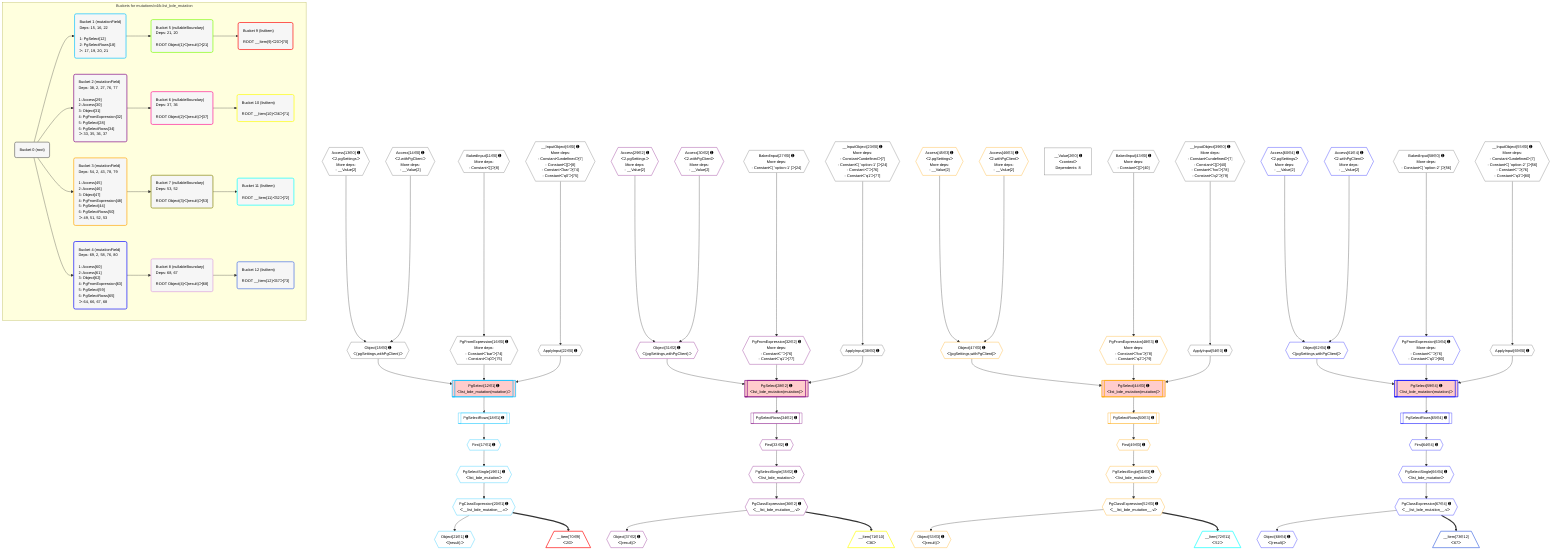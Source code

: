 %%{init: {'themeVariables': { 'fontSize': '12px'}}}%%
graph TD
    classDef path fill:#eee,stroke:#000,color:#000
    classDef plan fill:#fff,stroke-width:1px,color:#000
    classDef itemplan fill:#fff,stroke-width:2px,color:#000
    classDef unbatchedplan fill:#dff,stroke-width:1px,color:#000
    classDef sideeffectplan fill:#fcc,stroke-width:2px,color:#000
    classDef bucket fill:#f6f6f6,color:#000,stroke-width:2px,text-align:left

    subgraph "Buckets for mutations/v4/b.list_bde_mutation"
    Bucket0("Bucket 0 (root)"):::bucket
    Bucket1("Bucket 1 (mutationField)<br />Deps: 15, 16, 22<br /><br />1: PgSelect[12]<br />2: PgSelectRows[18]<br />ᐳ: 17, 19, 20, 21"):::bucket
    Bucket2("Bucket 2 (mutationField)<br />Deps: 38, 2, 27, 76, 77<br /><br />1: Access[29]<br />2: Access[30]<br />3: Object[31]<br />4: PgFromExpression[32]<br />5: PgSelect[28]<br />6: PgSelectRows[34]<br />ᐳ: 33, 35, 36, 37"):::bucket
    Bucket3("Bucket 3 (mutationField)<br />Deps: 54, 2, 43, 78, 79<br /><br />1: Access[45]<br />2: Access[46]<br />3: Object[47]<br />4: PgFromExpression[48]<br />5: PgSelect[44]<br />6: PgSelectRows[50]<br />ᐳ: 49, 51, 52, 53"):::bucket
    Bucket4("Bucket 4 (mutationField)<br />Deps: 69, 2, 58, 76, 80<br /><br />1: Access[60]<br />2: Access[61]<br />3: Object[62]<br />4: PgFromExpression[63]<br />5: PgSelect[59]<br />6: PgSelectRows[65]<br />ᐳ: 64, 66, 67, 68"):::bucket
    Bucket5("Bucket 5 (nullableBoundary)<br />Deps: 21, 20<br /><br />ROOT Object{1}ᐸ{result}ᐳ[21]"):::bucket
    Bucket6("Bucket 6 (nullableBoundary)<br />Deps: 37, 36<br /><br />ROOT Object{2}ᐸ{result}ᐳ[37]"):::bucket
    Bucket7("Bucket 7 (nullableBoundary)<br />Deps: 53, 52<br /><br />ROOT Object{3}ᐸ{result}ᐳ[53]"):::bucket
    Bucket8("Bucket 8 (nullableBoundary)<br />Deps: 68, 67<br /><br />ROOT Object{4}ᐸ{result}ᐳ[68]"):::bucket
    Bucket9("Bucket 9 (listItem)<br /><br />ROOT __Item{9}ᐸ20ᐳ[70]"):::bucket
    Bucket10("Bucket 10 (listItem)<br /><br />ROOT __Item{10}ᐸ36ᐳ[71]"):::bucket
    Bucket11("Bucket 11 (listItem)<br /><br />ROOT __Item{11}ᐸ52ᐳ[72]"):::bucket
    Bucket12("Bucket 12 (listItem)<br /><br />ROOT __Item{12}ᐸ67ᐳ[73]"):::bucket
    end
    Bucket0 --> Bucket1 & Bucket2 & Bucket3 & Bucket4
    Bucket1 --> Bucket5
    Bucket2 --> Bucket6
    Bucket3 --> Bucket7
    Bucket4 --> Bucket8
    Bucket5 --> Bucket9
    Bucket6 --> Bucket10
    Bucket7 --> Bucket11
    Bucket8 --> Bucket12

    %% plan dependencies
    __InputObject6{{"__InputObject[6∈0] ➊<br />More deps:<br />- Constantᐸundefinedᐳ[7]<br />- Constantᐸ[]ᐳ[8]<br />- Constantᐸ'bar'ᐳ[74]<br />- Constantᐸ'q0'ᐳ[75]"}}:::plan
    __InputObject23{{"__InputObject[23∈0] ➊<br />More deps:<br />- Constantᐸundefinedᐳ[7]<br />- Constantᐸ[ 'option-1' ]ᐳ[24]<br />- Constantᐸ''ᐳ[76]<br />- Constantᐸ'q1'ᐳ[77]"}}:::plan
    __InputObject39{{"__InputObject[39∈0] ➊<br />More deps:<br />- Constantᐸundefinedᐳ[7]<br />- Constantᐸ[]ᐳ[40]<br />- Constantᐸ'foo'ᐳ[78]<br />- Constantᐸ'q2'ᐳ[79]"}}:::plan
    __InputObject55{{"__InputObject[55∈0] ➊<br />More deps:<br />- Constantᐸundefinedᐳ[7]<br />- Constantᐸ[ 'option-2' ]ᐳ[56]<br />- Constantᐸ''ᐳ[76]<br />- Constantᐸ'q3'ᐳ[80]"}}:::plan
    PgFromExpression16{{"PgFromExpression[16∈0] ➊<br />More deps:<br />- Constantᐸ'bar'ᐳ[74]<br />- Constantᐸ'q0'ᐳ[75]"}}:::plan
    BakedInput11{{"BakedInput[11∈0] ➊<br />More deps:<br />- Constantᐸ[]ᐳ[8]"}}:::plan
    BakedInput11 --> PgFromExpression16
    Object15{{"Object[15∈0] ➊<br />ᐸ{pgSettings,withPgClient}ᐳ"}}:::plan
    Access13{{"Access[13∈0] ➊<br />ᐸ2.pgSettingsᐳ<br />More deps:<br />- __Value[2]"}}:::plan
    Access14{{"Access[14∈0] ➊<br />ᐸ2.withPgClientᐳ<br />More deps:<br />- __Value[2]"}}:::plan
    Access13 & Access14 --> Object15
    ApplyInput22{{"ApplyInput[22∈0] ➊"}}:::plan
    __InputObject6 --> ApplyInput22
    BakedInput27{{"BakedInput[27∈0] ➊<br />More deps:<br />- Constantᐸ[ 'option-1' ]ᐳ[24]"}}:::plan
    ApplyInput38{{"ApplyInput[38∈0] ➊"}}:::plan
    __InputObject23 --> ApplyInput38
    BakedInput43{{"BakedInput[43∈0] ➊<br />More deps:<br />- Constantᐸ[]ᐳ[40]"}}:::plan
    ApplyInput54{{"ApplyInput[54∈0] ➊"}}:::plan
    __InputObject39 --> ApplyInput54
    BakedInput58{{"BakedInput[58∈0] ➊<br />More deps:<br />- Constantᐸ[ 'option-2' ]ᐳ[56]"}}:::plan
    ApplyInput69{{"ApplyInput[69∈0] ➊"}}:::plan
    __InputObject55 --> ApplyInput69
    __Value2["__Value[2∈0] ➊<br />ᐸcontextᐳ<br />Dependents: 8"]:::plan
    PgSelect12[["PgSelect[12∈1] ➊<br />ᐸlist_bde_mutation(mutation)ᐳ"]]:::sideeffectplan
    Object15 & PgFromExpression16 & ApplyInput22 --> PgSelect12
    First17{{"First[17∈1] ➊"}}:::plan
    PgSelectRows18[["PgSelectRows[18∈1] ➊"]]:::plan
    PgSelectRows18 --> First17
    PgSelect12 --> PgSelectRows18
    PgSelectSingle19{{"PgSelectSingle[19∈1] ➊<br />ᐸlist_bde_mutationᐳ"}}:::plan
    First17 --> PgSelectSingle19
    PgClassExpression20{{"PgClassExpression[20∈1] ➊<br />ᐸ__list_bde_mutation__.vᐳ"}}:::plan
    PgSelectSingle19 --> PgClassExpression20
    Object21{{"Object[21∈1] ➊<br />ᐸ{result}ᐳ"}}:::plan
    PgClassExpression20 --> Object21
    PgSelect28[["PgSelect[28∈2] ➊<br />ᐸlist_bde_mutation(mutation)ᐳ"]]:::sideeffectplan
    Object31{{"Object[31∈2] ➊<br />ᐸ{pgSettings,withPgClient}ᐳ"}}:::plan
    PgFromExpression32{{"PgFromExpression[32∈2] ➊<br />More deps:<br />- Constantᐸ''ᐳ[76]<br />- Constantᐸ'q1'ᐳ[77]"}}:::plan
    Object31 & PgFromExpression32 & ApplyInput38 --> PgSelect28
    BakedInput27 --> PgFromExpression32
    Access29{{"Access[29∈2] ➊<br />ᐸ2.pgSettingsᐳ<br />More deps:<br />- __Value[2]"}}:::plan
    Access30{{"Access[30∈2] ➊<br />ᐸ2.withPgClientᐳ<br />More deps:<br />- __Value[2]"}}:::plan
    Access29 & Access30 --> Object31
    First33{{"First[33∈2] ➊"}}:::plan
    PgSelectRows34[["PgSelectRows[34∈2] ➊"]]:::plan
    PgSelectRows34 --> First33
    PgSelect28 --> PgSelectRows34
    PgSelectSingle35{{"PgSelectSingle[35∈2] ➊<br />ᐸlist_bde_mutationᐳ"}}:::plan
    First33 --> PgSelectSingle35
    PgClassExpression36{{"PgClassExpression[36∈2] ➊<br />ᐸ__list_bde_mutation__.vᐳ"}}:::plan
    PgSelectSingle35 --> PgClassExpression36
    Object37{{"Object[37∈2] ➊<br />ᐸ{result}ᐳ"}}:::plan
    PgClassExpression36 --> Object37
    PgSelect44[["PgSelect[44∈3] ➊<br />ᐸlist_bde_mutation(mutation)ᐳ"]]:::sideeffectplan
    Object47{{"Object[47∈3] ➊<br />ᐸ{pgSettings,withPgClient}ᐳ"}}:::plan
    PgFromExpression48{{"PgFromExpression[48∈3] ➊<br />More deps:<br />- Constantᐸ'foo'ᐳ[78]<br />- Constantᐸ'q2'ᐳ[79]"}}:::plan
    Object47 & PgFromExpression48 & ApplyInput54 --> PgSelect44
    BakedInput43 --> PgFromExpression48
    Access45{{"Access[45∈3] ➊<br />ᐸ2.pgSettingsᐳ<br />More deps:<br />- __Value[2]"}}:::plan
    Access46{{"Access[46∈3] ➊<br />ᐸ2.withPgClientᐳ<br />More deps:<br />- __Value[2]"}}:::plan
    Access45 & Access46 --> Object47
    First49{{"First[49∈3] ➊"}}:::plan
    PgSelectRows50[["PgSelectRows[50∈3] ➊"]]:::plan
    PgSelectRows50 --> First49
    PgSelect44 --> PgSelectRows50
    PgSelectSingle51{{"PgSelectSingle[51∈3] ➊<br />ᐸlist_bde_mutationᐳ"}}:::plan
    First49 --> PgSelectSingle51
    PgClassExpression52{{"PgClassExpression[52∈3] ➊<br />ᐸ__list_bde_mutation__.vᐳ"}}:::plan
    PgSelectSingle51 --> PgClassExpression52
    Object53{{"Object[53∈3] ➊<br />ᐸ{result}ᐳ"}}:::plan
    PgClassExpression52 --> Object53
    PgSelect59[["PgSelect[59∈4] ➊<br />ᐸlist_bde_mutation(mutation)ᐳ"]]:::sideeffectplan
    Object62{{"Object[62∈4] ➊<br />ᐸ{pgSettings,withPgClient}ᐳ"}}:::plan
    PgFromExpression63{{"PgFromExpression[63∈4] ➊<br />More deps:<br />- Constantᐸ''ᐳ[76]<br />- Constantᐸ'q3'ᐳ[80]"}}:::plan
    Object62 & PgFromExpression63 & ApplyInput69 --> PgSelect59
    BakedInput58 --> PgFromExpression63
    Access60{{"Access[60∈4] ➊<br />ᐸ2.pgSettingsᐳ<br />More deps:<br />- __Value[2]"}}:::plan
    Access61{{"Access[61∈4] ➊<br />ᐸ2.withPgClientᐳ<br />More deps:<br />- __Value[2]"}}:::plan
    Access60 & Access61 --> Object62
    First64{{"First[64∈4] ➊"}}:::plan
    PgSelectRows65[["PgSelectRows[65∈4] ➊"]]:::plan
    PgSelectRows65 --> First64
    PgSelect59 --> PgSelectRows65
    PgSelectSingle66{{"PgSelectSingle[66∈4] ➊<br />ᐸlist_bde_mutationᐳ"}}:::plan
    First64 --> PgSelectSingle66
    PgClassExpression67{{"PgClassExpression[67∈4] ➊<br />ᐸ__list_bde_mutation__.vᐳ"}}:::plan
    PgSelectSingle66 --> PgClassExpression67
    Object68{{"Object[68∈4] ➊<br />ᐸ{result}ᐳ"}}:::plan
    PgClassExpression67 --> Object68
    __Item70[/"__Item[70∈9]<br />ᐸ20ᐳ"\]:::itemplan
    PgClassExpression20 ==> __Item70
    __Item71[/"__Item[71∈10]<br />ᐸ36ᐳ"\]:::itemplan
    PgClassExpression36 ==> __Item71
    __Item72[/"__Item[72∈11]<br />ᐸ52ᐳ"\]:::itemplan
    PgClassExpression52 ==> __Item72
    __Item73[/"__Item[73∈12]<br />ᐸ67ᐳ"\]:::itemplan
    PgClassExpression67 ==> __Item73

    %% define steps
    classDef bucket0 stroke:#696969
    class Bucket0,__Value2,__InputObject6,BakedInput11,Access13,Access14,Object15,PgFromExpression16,ApplyInput22,__InputObject23,BakedInput27,ApplyInput38,__InputObject39,BakedInput43,ApplyInput54,__InputObject55,BakedInput58,ApplyInput69 bucket0
    classDef bucket1 stroke:#00bfff
    class Bucket1,PgSelect12,First17,PgSelectRows18,PgSelectSingle19,PgClassExpression20,Object21 bucket1
    classDef bucket2 stroke:#7f007f
    class Bucket2,PgSelect28,Access29,Access30,Object31,PgFromExpression32,First33,PgSelectRows34,PgSelectSingle35,PgClassExpression36,Object37 bucket2
    classDef bucket3 stroke:#ffa500
    class Bucket3,PgSelect44,Access45,Access46,Object47,PgFromExpression48,First49,PgSelectRows50,PgSelectSingle51,PgClassExpression52,Object53 bucket3
    classDef bucket4 stroke:#0000ff
    class Bucket4,PgSelect59,Access60,Access61,Object62,PgFromExpression63,First64,PgSelectRows65,PgSelectSingle66,PgClassExpression67,Object68 bucket4
    classDef bucket5 stroke:#7fff00
    class Bucket5 bucket5
    classDef bucket6 stroke:#ff1493
    class Bucket6 bucket6
    classDef bucket7 stroke:#808000
    class Bucket7 bucket7
    classDef bucket8 stroke:#dda0dd
    class Bucket8 bucket8
    classDef bucket9 stroke:#ff0000
    class Bucket9,__Item70 bucket9
    classDef bucket10 stroke:#ffff00
    class Bucket10,__Item71 bucket10
    classDef bucket11 stroke:#00ffff
    class Bucket11,__Item72 bucket11
    classDef bucket12 stroke:#4169e1
    class Bucket12,__Item73 bucket12